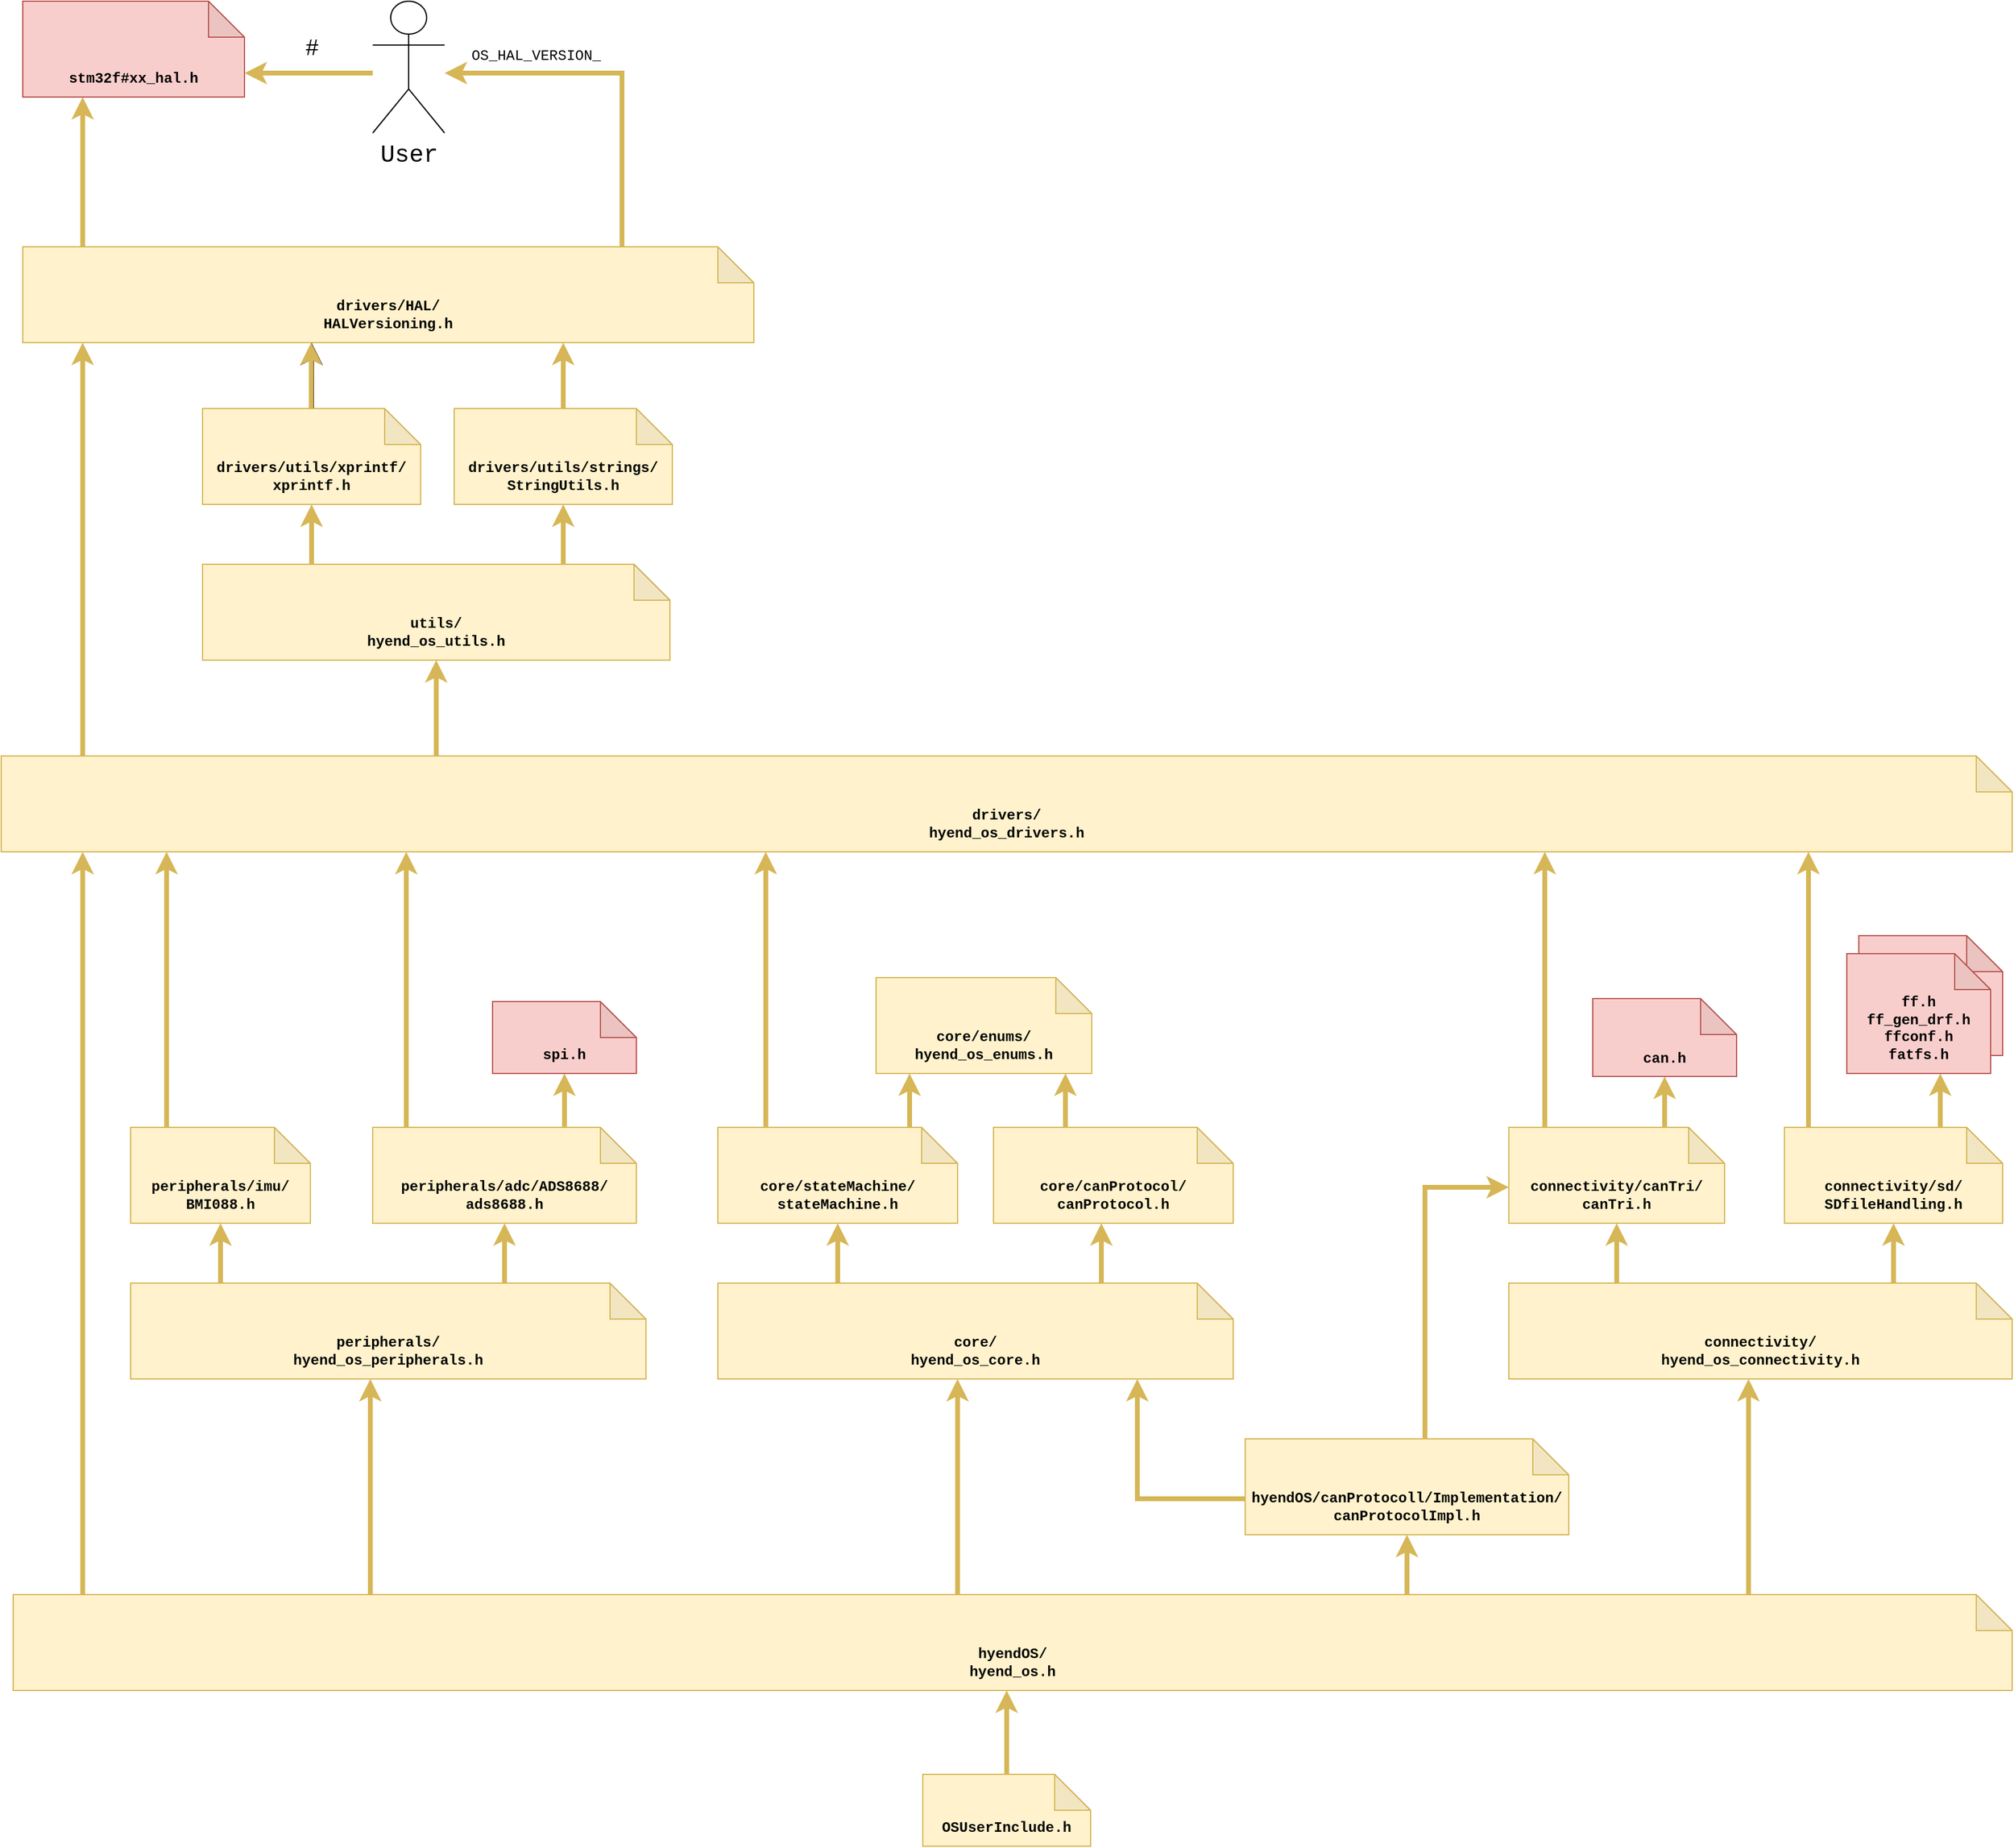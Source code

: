<mxfile version="15.4.0" type="device"><diagram id="ti6t_PAKVZ9FeWnIseZb" name="Seite-1"><mxGraphModel dx="4084.4" dy="4006.6" grid="1" gridSize="10" guides="1" tooltips="1" connect="1" arrows="1" fold="1" page="1" pageScale="1.1" pageWidth="1654" pageHeight="2336" math="0" shadow="0"><root><mxCell id="0"/><mxCell id="1" parent="0"/><mxCell id="79b5bl42K1SgAm8lING9-11" style="edgeStyle=orthogonalEdgeStyle;rounded=0;orthogonalLoop=1;jettySize=auto;html=1;fontFamily=Courier New;fontSize=12;strokeWidth=4;fillColor=#fff2cc;strokeColor=#d6b656;" parent="1" source="79b5bl42K1SgAm8lING9-2" target="SMfeo2dJa6zfowwVCfnT-14" edge="1"><mxGeometry relative="1" as="geometry"><Array as="points"><mxPoint x="-901" y="-980"/><mxPoint x="-901" y="-980"/></Array><mxPoint x="-901" y="-1000" as="targetPoint"/></mxGeometry></mxCell><mxCell id="79b5bl42K1SgAm8lING9-2" value="OSUserInclude.h" style="shape=note;whiteSpace=wrap;html=1;backgroundOutline=1;darkOpacity=0.05;fillColor=#fff2cc;strokeColor=#d6b656;verticalAlign=bottom;fontSize=12;fontFamily=Courier New;fontStyle=1;spacingBottom=6;" parent="1" vertex="1"><mxGeometry x="-971" y="-930" width="140" height="60" as="geometry"/></mxCell><mxCell id="SMfeo2dJa6zfowwVCfnT-10" style="edgeStyle=orthogonalEdgeStyle;rounded=0;orthogonalLoop=1;jettySize=auto;html=1;strokeWidth=4;fillColor=#fff2cc;strokeColor=#d6b656;" parent="1" source="79b5bl42K1SgAm8lING9-5" target="79b5bl42K1SgAm8lING9-16" edge="1"><mxGeometry relative="1" as="geometry"><Array as="points"><mxPoint x="-822" y="-1360"/><mxPoint x="-822" y="-1360"/></Array></mxGeometry></mxCell><mxCell id="SMfeo2dJa6zfowwVCfnT-11" style="edgeStyle=orthogonalEdgeStyle;rounded=0;orthogonalLoop=1;jettySize=auto;html=1;strokeWidth=4;fillColor=#fff2cc;strokeColor=#d6b656;" parent="1" source="79b5bl42K1SgAm8lING9-5" target="79b5bl42K1SgAm8lING9-15" edge="1"><mxGeometry relative="1" as="geometry"><Array as="points"><mxPoint x="-1042" y="-1370"/><mxPoint x="-1042" y="-1370"/></Array></mxGeometry></mxCell><mxCell id="79b5bl42K1SgAm8lING9-5" value="core/&lt;br&gt;hyend_os_core.h" style="shape=note;whiteSpace=wrap;html=1;backgroundOutline=1;darkOpacity=0.05;fillColor=#fff2cc;strokeColor=#d6b656;verticalAlign=bottom;fontSize=12;fontFamily=Courier New;fontStyle=1;spacingBottom=6;" parent="1" vertex="1"><mxGeometry x="-1142" y="-1340" width="430" height="80" as="geometry"/></mxCell><mxCell id="SMfeo2dJa6zfowwVCfnT-2" style="edgeStyle=orthogonalEdgeStyle;rounded=0;orthogonalLoop=1;jettySize=auto;html=1;strokeWidth=4;fillColor=#fff2cc;strokeColor=#d6b656;" parent="1" source="79b5bl42K1SgAm8lING9-13" target="79b5bl42K1SgAm8lING9-24" edge="1"><mxGeometry relative="1" as="geometry"><Array as="points"><mxPoint x="-1557" y="-1360"/><mxPoint x="-1557" y="-1360"/></Array></mxGeometry></mxCell><mxCell id="SMfeo2dJa6zfowwVCfnT-3" style="edgeStyle=orthogonalEdgeStyle;rounded=0;orthogonalLoop=1;jettySize=auto;html=1;strokeWidth=4;fillColor=#fff2cc;strokeColor=#d6b656;" parent="1" source="79b5bl42K1SgAm8lING9-13" target="79b5bl42K1SgAm8lING9-23" edge="1"><mxGeometry relative="1" as="geometry"><Array as="points"><mxPoint x="-1320" y="-1370"/><mxPoint x="-1320" y="-1370"/></Array></mxGeometry></mxCell><mxCell id="79b5bl42K1SgAm8lING9-13" value="peripherals/&lt;br&gt;hyend_os_peripherals.h" style="shape=note;whiteSpace=wrap;html=1;backgroundOutline=1;darkOpacity=0.05;fillColor=#fff2cc;strokeColor=#d6b656;verticalAlign=bottom;fontSize=12;fontFamily=Courier New;fontStyle=1;spacingBottom=6;" parent="1" vertex="1"><mxGeometry x="-1632" y="-1340" width="430" height="80" as="geometry"/></mxCell><mxCell id="SMfeo2dJa6zfowwVCfnT-7" style="edgeStyle=orthogonalEdgeStyle;rounded=0;orthogonalLoop=1;jettySize=auto;html=1;strokeWidth=4;fillColor=#fff2cc;strokeColor=#d6b656;" parent="1" source="79b5bl42K1SgAm8lING9-15" target="SMfeo2dJa6zfowwVCfnT-26" edge="1"><mxGeometry relative="1" as="geometry"><mxPoint x="-692" y="-1730" as="targetPoint"/><Array as="points"><mxPoint x="-1102" y="-1630"/><mxPoint x="-1102" y="-1630"/></Array></mxGeometry></mxCell><mxCell id="SMfeo2dJa6zfowwVCfnT-8" style="edgeStyle=orthogonalEdgeStyle;rounded=0;orthogonalLoop=1;jettySize=auto;html=1;strokeWidth=4;fillColor=#fff2cc;strokeColor=#d6b656;" parent="1" source="79b5bl42K1SgAm8lING9-15" target="79b5bl42K1SgAm8lING9-42" edge="1"><mxGeometry relative="1" as="geometry"><Array as="points"><mxPoint x="-982" y="-1490"/><mxPoint x="-982" y="-1490"/></Array></mxGeometry></mxCell><mxCell id="79b5bl42K1SgAm8lING9-15" value="core/stateMachine/&lt;br&gt;stateMachine.h" style="shape=note;whiteSpace=wrap;html=1;backgroundOutline=1;darkOpacity=0.05;fillColor=#fff2cc;strokeColor=#d6b656;verticalAlign=bottom;fontSize=12;fontFamily=Courier New;fontStyle=1;spacingBottom=6;" parent="1" vertex="1"><mxGeometry x="-1142" y="-1470" width="200" height="80" as="geometry"/></mxCell><mxCell id="SMfeo2dJa6zfowwVCfnT-1" style="edgeStyle=orthogonalEdgeStyle;rounded=0;orthogonalLoop=1;jettySize=auto;html=1;strokeWidth=4;fillColor=#fff2cc;strokeColor=#d6b656;" parent="1" source="79b5bl42K1SgAm8lING9-16" target="79b5bl42K1SgAm8lING9-42" edge="1"><mxGeometry relative="1" as="geometry"><Array as="points"><mxPoint x="-852" y="-1480"/><mxPoint x="-852" y="-1480"/></Array></mxGeometry></mxCell><mxCell id="79b5bl42K1SgAm8lING9-16" value="core/canProtocol/&lt;br&gt;canProtocol.h" style="shape=note;whiteSpace=wrap;html=1;backgroundOutline=1;darkOpacity=0.05;fillColor=#fff2cc;strokeColor=#d6b656;verticalAlign=bottom;fontSize=12;fontFamily=Courier New;fontStyle=1;spacingBottom=6;" parent="1" vertex="1"><mxGeometry x="-912" y="-1470" width="200" height="80" as="geometry"/></mxCell><mxCell id="79b5bl42K1SgAm8lING9-72" style="edgeStyle=orthogonalEdgeStyle;rounded=0;orthogonalLoop=1;jettySize=auto;html=1;fontFamily=Courier New;fontSize=12;strokeWidth=4;fillColor=#fff2cc;strokeColor=#d6b656;" parent="1" source="79b5bl42K1SgAm8lING9-17" target="79b5bl42K1SgAm8lING9-29" edge="1"><mxGeometry relative="1" as="geometry"><Array as="points"><mxPoint x="-552" y="-1420"/></Array></mxGeometry></mxCell><mxCell id="SMfeo2dJa6zfowwVCfnT-9" style="edgeStyle=orthogonalEdgeStyle;rounded=0;orthogonalLoop=1;jettySize=auto;html=1;strokeWidth=4;fillColor=#fff2cc;strokeColor=#d6b656;" parent="1" source="79b5bl42K1SgAm8lING9-17" target="79b5bl42K1SgAm8lING9-5" edge="1"><mxGeometry relative="1" as="geometry"><Array as="points"><mxPoint x="-792" y="-1160"/></Array></mxGeometry></mxCell><mxCell id="79b5bl42K1SgAm8lING9-17" value="hyendOS/canProtocoll/Implementation/&lt;br&gt;canProtocolImpl.h" style="shape=note;whiteSpace=wrap;html=1;backgroundOutline=1;darkOpacity=0.05;fillColor=#fff2cc;strokeColor=#d6b656;verticalAlign=bottom;fontSize=12;fontFamily=Courier New;fontStyle=1;spacingBottom=6;" parent="1" vertex="1"><mxGeometry x="-702" y="-1210" width="270" height="80" as="geometry"/></mxCell><mxCell id="SMfeo2dJa6zfowwVCfnT-5" style="edgeStyle=orthogonalEdgeStyle;rounded=0;orthogonalLoop=1;jettySize=auto;html=1;strokeWidth=4;fillColor=#fff2cc;strokeColor=#d6b656;" parent="1" source="79b5bl42K1SgAm8lING9-21" target="79b5bl42K1SgAm8lING9-31" edge="1"><mxGeometry relative="1" as="geometry"><Array as="points"><mxPoint x="-161.0" y="-1350"/><mxPoint x="-161.0" y="-1350"/></Array></mxGeometry></mxCell><mxCell id="SMfeo2dJa6zfowwVCfnT-6" style="edgeStyle=orthogonalEdgeStyle;rounded=0;orthogonalLoop=1;jettySize=auto;html=1;strokeWidth=4;fillColor=#fff2cc;strokeColor=#d6b656;" parent="1" source="79b5bl42K1SgAm8lING9-21" target="79b5bl42K1SgAm8lING9-29" edge="1"><mxGeometry relative="1" as="geometry"><Array as="points"><mxPoint x="-392.0" y="-1350"/><mxPoint x="-392.0" y="-1350"/></Array></mxGeometry></mxCell><mxCell id="79b5bl42K1SgAm8lING9-21" value="connectivity/&lt;br&gt;hyend_os_connectivity.h" style="shape=note;whiteSpace=wrap;html=1;backgroundOutline=1;darkOpacity=0.05;fillColor=#fff2cc;strokeColor=#d6b656;verticalAlign=bottom;fontSize=12;fontFamily=Courier New;fontStyle=1;spacingBottom=6;" parent="1" vertex="1"><mxGeometry x="-482.0" y="-1340" width="420" height="80" as="geometry"/></mxCell><mxCell id="79b5bl42K1SgAm8lING9-60" style="edgeStyle=orthogonalEdgeStyle;rounded=0;orthogonalLoop=1;jettySize=auto;html=1;fontFamily=Courier New;fontSize=12;strokeWidth=4;fillColor=#fff2cc;strokeColor=#d6b656;" parent="1" source="79b5bl42K1SgAm8lING9-23" target="79b5bl42K1SgAm8lING9-59" edge="1"><mxGeometry relative="1" as="geometry"><Array as="points"><mxPoint x="-1270" y="-1497.5"/><mxPoint x="-1270" y="-1497.5"/></Array></mxGeometry></mxCell><mxCell id="79b5bl42K1SgAm8lING9-81" style="edgeStyle=orthogonalEdgeStyle;rounded=0;orthogonalLoop=1;jettySize=auto;html=1;fontFamily=Courier New;fontSize=12;strokeWidth=4;fillColor=#fff2cc;strokeColor=#d6b656;" parent="1" source="79b5bl42K1SgAm8lING9-23" target="SMfeo2dJa6zfowwVCfnT-26" edge="1"><mxGeometry relative="1" as="geometry"><Array as="points"><mxPoint x="-1402" y="-1590"/><mxPoint x="-1402" y="-1590"/></Array><mxPoint x="-1372.0" y="-1700" as="targetPoint"/></mxGeometry></mxCell><mxCell id="79b5bl42K1SgAm8lING9-23" value="peripherals/adc/ADS8688/&lt;br&gt;ads8688.h" style="shape=note;whiteSpace=wrap;html=1;backgroundOutline=1;darkOpacity=0.05;fillColor=#fff2cc;strokeColor=#d6b656;verticalAlign=bottom;fontSize=12;fontFamily=Courier New;fontStyle=1;spacingBottom=6;" parent="1" vertex="1"><mxGeometry x="-1430" y="-1470" width="220" height="80" as="geometry"/></mxCell><mxCell id="79b5bl42K1SgAm8lING9-80" style="edgeStyle=orthogonalEdgeStyle;rounded=0;orthogonalLoop=1;jettySize=auto;html=1;fontFamily=Courier New;fontSize=12;strokeWidth=4;fillColor=#fff2cc;strokeColor=#d6b656;" parent="1" source="79b5bl42K1SgAm8lING9-24" edge="1"><mxGeometry relative="1" as="geometry"><Array as="points"><mxPoint x="-1602" y="-1570"/><mxPoint x="-1602" y="-1570"/></Array><mxPoint x="-1602.0" y="-1700" as="targetPoint"/></mxGeometry></mxCell><mxCell id="79b5bl42K1SgAm8lING9-24" value="peripherals/imu/&lt;br&gt;BMI088.h" style="shape=note;whiteSpace=wrap;html=1;backgroundOutline=1;darkOpacity=0.05;fillColor=#fff2cc;strokeColor=#d6b656;verticalAlign=bottom;fontSize=12;fontFamily=Courier New;fontStyle=1;spacingBottom=6;" parent="1" vertex="1"><mxGeometry x="-1632" y="-1470" width="150" height="80" as="geometry"/></mxCell><mxCell id="79b5bl42K1SgAm8lING9-38" style="edgeStyle=orthogonalEdgeStyle;rounded=0;orthogonalLoop=1;jettySize=auto;html=1;fontFamily=Courier New;fontSize=12;strokeWidth=4;fillColor=#fff2cc;strokeColor=#d6b656;" parent="1" source="79b5bl42K1SgAm8lING9-27" target="79b5bl42K1SgAm8lING9-36" edge="1"><mxGeometry relative="1" as="geometry"><Array as="points"><mxPoint x="-1222" y="-2350"/></Array></mxGeometry></mxCell><mxCell id="79b5bl42K1SgAm8lING9-39" value="OS_HAL_VERSION_" style="edgeLabel;html=1;align=center;verticalAlign=middle;resizable=0;points=[];fontSize=12;fontFamily=Courier New;" parent="79b5bl42K1SgAm8lING9-38" vertex="1" connectable="0"><mxGeometry x="0.896" relative="1" as="geometry"><mxPoint x="61" y="-14" as="offset"/></mxGeometry></mxCell><mxCell id="79b5bl42K1SgAm8lING9-40" style="edgeStyle=orthogonalEdgeStyle;rounded=0;orthogonalLoop=1;jettySize=auto;html=1;fontFamily=Courier New;fontSize=12;strokeWidth=4;fillColor=#fff2cc;strokeColor=#d6b656;" parent="1" source="79b5bl42K1SgAm8lING9-27" target="79b5bl42K1SgAm8lING9-35" edge="1"><mxGeometry relative="1" as="geometry"><Array as="points"><mxPoint x="-1672" y="-2230"/><mxPoint x="-1672" y="-2230"/></Array></mxGeometry></mxCell><mxCell id="79b5bl42K1SgAm8lING9-27" value="drivers/HAL/&lt;br&gt;HALVersioning.h" style="shape=note;whiteSpace=wrap;html=1;backgroundOutline=1;darkOpacity=0.05;fillColor=#fff2cc;strokeColor=#d6b656;verticalAlign=bottom;fontSize=12;fontFamily=Courier New;fontStyle=1;spacingBottom=6;" parent="1" vertex="1"><mxGeometry x="-1722" y="-2205" width="610" height="80" as="geometry"/></mxCell><mxCell id="79b5bl42K1SgAm8lING9-53" style="edgeStyle=orthogonalEdgeStyle;rounded=0;orthogonalLoop=1;jettySize=auto;html=1;fontFamily=Courier New;fontSize=12;strokeWidth=4;fillColor=#fff2cc;strokeColor=#d6b656;" parent="1" source="79b5bl42K1SgAm8lING9-29" edge="1"><mxGeometry relative="1" as="geometry"><Array as="points"><mxPoint x="-452.0" y="-1570"/><mxPoint x="-452.0" y="-1570"/></Array><mxPoint x="-452.0" y="-1700" as="targetPoint"/></mxGeometry></mxCell><mxCell id="79b5bl42K1SgAm8lING9-64" style="edgeStyle=orthogonalEdgeStyle;rounded=0;orthogonalLoop=1;jettySize=auto;html=1;fontFamily=Courier New;fontSize=12;strokeWidth=4;fillColor=#fff2cc;strokeColor=#d6b656;" parent="1" source="79b5bl42K1SgAm8lING9-29" target="79b5bl42K1SgAm8lING9-63" edge="1"><mxGeometry relative="1" as="geometry"><Array as="points"><mxPoint x="-352.0" y="-1490"/><mxPoint x="-352.0" y="-1490"/></Array></mxGeometry></mxCell><mxCell id="79b5bl42K1SgAm8lING9-29" value="connectivity/canTri/&lt;br&gt;canTri.h" style="shape=note;whiteSpace=wrap;html=1;backgroundOutline=1;darkOpacity=0.05;fillColor=#fff2cc;strokeColor=#d6b656;verticalAlign=bottom;fontSize=12;fontFamily=Courier New;fontStyle=1;spacingBottom=6;" parent="1" vertex="1"><mxGeometry x="-482.0" y="-1470" width="180" height="80" as="geometry"/></mxCell><mxCell id="79b5bl42K1SgAm8lING9-54" style="edgeStyle=orthogonalEdgeStyle;rounded=0;orthogonalLoop=1;jettySize=auto;html=1;fontFamily=Courier New;fontSize=12;strokeWidth=4;fillColor=#fff2cc;strokeColor=#d6b656;" parent="1" source="79b5bl42K1SgAm8lING9-31" target="79b5bl42K1SgAm8lING9-62" edge="1"><mxGeometry relative="1" as="geometry"><mxPoint x="178.059" y="-1710" as="targetPoint"/><Array as="points"><mxPoint x="-122.0" y="-1490"/><mxPoint x="-122.0" y="-1490"/></Array></mxGeometry></mxCell><mxCell id="79b5bl42K1SgAm8lING9-57" style="edgeStyle=orthogonalEdgeStyle;rounded=0;orthogonalLoop=1;jettySize=auto;html=1;fontFamily=Courier New;fontSize=12;strokeWidth=4;fillColor=#fff2cc;strokeColor=#d6b656;" parent="1" source="79b5bl42K1SgAm8lING9-31" edge="1"><mxGeometry relative="1" as="geometry"><Array as="points"><mxPoint x="-232.0" y="-1580"/><mxPoint x="-232.0" y="-1580"/></Array><mxPoint x="-232.0" y="-1700" as="targetPoint"/></mxGeometry></mxCell><mxCell id="79b5bl42K1SgAm8lING9-31" value="connectivity/sd/&lt;br&gt;SDfileHandling.h" style="shape=note;whiteSpace=wrap;html=1;backgroundOutline=1;darkOpacity=0.05;fillColor=#fff2cc;strokeColor=#d6b656;verticalAlign=bottom;fontSize=12;fontFamily=Courier New;fontStyle=1;spacingBottom=6;" parent="1" vertex="1"><mxGeometry x="-252.0" y="-1470" width="182" height="80" as="geometry"/></mxCell><mxCell id="79b5bl42K1SgAm8lING9-35" value="stm32f#xx_hal.h" style="shape=note;whiteSpace=wrap;html=1;backgroundOutline=1;darkOpacity=0.05;fillColor=#f8cecc;strokeColor=#b85450;verticalAlign=bottom;fontSize=12;fontFamily=Courier New;fontStyle=1;spacingBottom=6;" parent="1" vertex="1"><mxGeometry x="-1722" y="-2410" width="185" height="80" as="geometry"/></mxCell><mxCell id="79b5bl42K1SgAm8lING9-41" style="edgeStyle=orthogonalEdgeStyle;rounded=0;orthogonalLoop=1;jettySize=auto;html=1;fontFamily=Courier New;fontSize=12;strokeWidth=4;fillColor=#fff2cc;strokeColor=#d6b656;" parent="1" source="79b5bl42K1SgAm8lING9-36" target="79b5bl42K1SgAm8lING9-35" edge="1"><mxGeometry relative="1" as="geometry"><Array as="points"><mxPoint x="-1492" y="-2350"/><mxPoint x="-1492" y="-2350"/></Array></mxGeometry></mxCell><mxCell id="SMfeo2dJa6zfowwVCfnT-48" value="#" style="edgeLabel;html=1;align=center;verticalAlign=middle;resizable=0;points=[];fontFamily=Courier New;fontSize=19;" parent="79b5bl42K1SgAm8lING9-41" vertex="1" connectable="0"><mxGeometry x="-0.234" y="1" relative="1" as="geometry"><mxPoint x="-10" y="-21" as="offset"/></mxGeometry></mxCell><mxCell id="79b5bl42K1SgAm8lING9-36" value="&lt;font style=&quot;font-size: 20px&quot;&gt;User&lt;/font&gt;" style="shape=umlActor;verticalLabelPosition=bottom;verticalAlign=top;html=1;outlineConnect=0;fontFamily=Courier New;fontSize=12;" parent="1" vertex="1"><mxGeometry x="-1430" y="-2410" width="60" height="110" as="geometry"/></mxCell><mxCell id="79b5bl42K1SgAm8lING9-42" value="core/enums/&lt;br&gt;hyend_os_enums.h" style="shape=note;whiteSpace=wrap;html=1;backgroundOutline=1;darkOpacity=0.05;fillColor=#fff2cc;strokeColor=#d6b656;verticalAlign=bottom;fontSize=12;fontFamily=Courier New;fontStyle=1;spacingBottom=6;" parent="1" vertex="1"><mxGeometry x="-1010" y="-1595" width="180" height="80" as="geometry"/></mxCell><mxCell id="79b5bl42K1SgAm8lING9-59" value="spi.h" style="shape=note;whiteSpace=wrap;html=1;backgroundOutline=1;darkOpacity=0.05;fillColor=#f8cecc;strokeColor=#b85450;verticalAlign=bottom;fontSize=12;fontFamily=Courier New;fontStyle=1;spacingBottom=6;" parent="1" vertex="1"><mxGeometry x="-1330" y="-1575" width="120" height="60" as="geometry"/></mxCell><mxCell id="79b5bl42K1SgAm8lING9-63" value="can.h" style="shape=note;whiteSpace=wrap;html=1;backgroundOutline=1;darkOpacity=0.05;fillColor=#f8cecc;strokeColor=#b85450;verticalAlign=bottom;fontSize=12;fontFamily=Courier New;fontStyle=1;spacingBottom=6;" parent="1" vertex="1"><mxGeometry x="-412.0" y="-1577.5" width="120" height="65" as="geometry"/></mxCell><mxCell id="79b5bl42K1SgAm8lING9-88" value="" style="group" parent="1" vertex="1" connectable="0"><mxGeometry x="-200.0" y="-1630" width="130" height="115" as="geometry"/></mxCell><mxCell id="79b5bl42K1SgAm8lING9-87" value="ff.h&lt;br&gt;ff_gen_drf.h&lt;br&gt;ffconf.h&lt;br&gt;fatfs.h" style="shape=note;whiteSpace=wrap;html=1;backgroundOutline=1;darkOpacity=0.05;fillColor=#f8cecc;strokeColor=#b85450;verticalAlign=bottom;fontSize=12;fontFamily=Courier New;fontStyle=1;spacingBottom=6;" parent="79b5bl42K1SgAm8lING9-88" vertex="1"><mxGeometry x="10" width="120" height="100" as="geometry"/></mxCell><mxCell id="79b5bl42K1SgAm8lING9-62" value="ff.h&lt;br&gt;ff_gen_drf.h&lt;br&gt;ffconf.h&lt;br&gt;fatfs.h" style="shape=note;whiteSpace=wrap;html=1;backgroundOutline=1;darkOpacity=0.05;fillColor=#f8cecc;strokeColor=#b85450;verticalAlign=bottom;fontSize=12;fontFamily=Courier New;fontStyle=1;spacingBottom=6;" parent="79b5bl42K1SgAm8lING9-88" vertex="1"><mxGeometry y="15" width="120" height="100" as="geometry"/></mxCell><mxCell id="SMfeo2dJa6zfowwVCfnT-13" style="edgeStyle=orthogonalEdgeStyle;rounded=0;orthogonalLoop=1;jettySize=auto;html=1;exitX=0.5;exitY=1;exitDx=0;exitDy=0;exitPerimeter=0;strokeWidth=4;" parent="1" source="79b5bl42K1SgAm8lING9-17" target="79b5bl42K1SgAm8lING9-17" edge="1"><mxGeometry relative="1" as="geometry"/></mxCell><mxCell id="SMfeo2dJa6zfowwVCfnT-17" style="edgeStyle=orthogonalEdgeStyle;rounded=0;orthogonalLoop=1;jettySize=auto;html=1;strokeWidth=4;fillColor=#fff2cc;strokeColor=#d6b656;" parent="1" source="SMfeo2dJa6zfowwVCfnT-14" target="79b5bl42K1SgAm8lING9-17" edge="1"><mxGeometry relative="1" as="geometry"><Array as="points"><mxPoint x="-567" y="-1100"/><mxPoint x="-567" y="-1100"/></Array></mxGeometry></mxCell><mxCell id="SMfeo2dJa6zfowwVCfnT-19" style="edgeStyle=orthogonalEdgeStyle;rounded=0;orthogonalLoop=1;jettySize=auto;html=1;strokeWidth=4;fillColor=#fff2cc;strokeColor=#d6b656;" parent="1" source="SMfeo2dJa6zfowwVCfnT-14" target="79b5bl42K1SgAm8lING9-5" edge="1"><mxGeometry relative="1" as="geometry"><Array as="points"><mxPoint x="-942" y="-1170"/><mxPoint x="-942" y="-1170"/></Array></mxGeometry></mxCell><mxCell id="SMfeo2dJa6zfowwVCfnT-20" style="edgeStyle=orthogonalEdgeStyle;rounded=0;orthogonalLoop=1;jettySize=auto;html=1;strokeWidth=4;fillColor=#fff2cc;strokeColor=#d6b656;" parent="1" source="SMfeo2dJa6zfowwVCfnT-14" target="79b5bl42K1SgAm8lING9-13" edge="1"><mxGeometry relative="1" as="geometry"><Array as="points"><mxPoint x="-1432" y="-1180"/><mxPoint x="-1432" y="-1180"/></Array></mxGeometry></mxCell><mxCell id="SMfeo2dJa6zfowwVCfnT-21" style="edgeStyle=orthogonalEdgeStyle;rounded=0;orthogonalLoop=1;jettySize=auto;html=1;strokeWidth=4;fillColor=#fff2cc;strokeColor=#d6b656;" parent="1" source="SMfeo2dJa6zfowwVCfnT-14" target="79b5bl42K1SgAm8lING9-21" edge="1"><mxGeometry relative="1" as="geometry"><mxPoint x="-362.0" y="-1080" as="sourcePoint"/><Array as="points"><mxPoint x="-282.0" y="-1140"/><mxPoint x="-282.0" y="-1140"/></Array></mxGeometry></mxCell><mxCell id="SMfeo2dJa6zfowwVCfnT-40" style="edgeStyle=orthogonalEdgeStyle;rounded=0;orthogonalLoop=1;jettySize=auto;html=1;strokeWidth=4;fillColor=#fff2cc;strokeColor=#d6b656;" parent="1" source="SMfeo2dJa6zfowwVCfnT-14" target="SMfeo2dJa6zfowwVCfnT-26" edge="1"><mxGeometry relative="1" as="geometry"><Array as="points"><mxPoint x="-1672" y="-1210"/><mxPoint x="-1672" y="-1210"/></Array></mxGeometry></mxCell><mxCell id="SMfeo2dJa6zfowwVCfnT-14" value="hyendOS/&lt;br&gt;hyend_os.h" style="shape=note;whiteSpace=wrap;html=1;backgroundOutline=1;darkOpacity=0.05;fillColor=#fff2cc;strokeColor=#d6b656;verticalAlign=bottom;fontSize=12;fontFamily=Courier New;fontStyle=1;spacingBottom=6;" parent="1" vertex="1"><mxGeometry x="-1730" y="-1080" width="1668" height="80" as="geometry"/></mxCell><mxCell id="SMfeo2dJa6zfowwVCfnT-42" style="edgeStyle=orthogonalEdgeStyle;rounded=0;orthogonalLoop=1;jettySize=auto;html=1;strokeWidth=4;" parent="1" source="SMfeo2dJa6zfowwVCfnT-22" edge="1"><mxGeometry relative="1" as="geometry"><mxPoint x="-1481" y="-2125" as="targetPoint"/><Array as="points"><mxPoint x="-1481" y="-2100"/><mxPoint x="-1481" y="-2100"/></Array></mxGeometry></mxCell><mxCell id="SMfeo2dJa6zfowwVCfnT-22" value="drivers/utils/xprintf/&lt;br&gt;xprintf.h" style="shape=note;whiteSpace=wrap;html=1;backgroundOutline=1;darkOpacity=0.05;fillColor=#fff2cc;strokeColor=#d6b656;verticalAlign=bottom;fontSize=12;fontFamily=Courier New;fontStyle=1;spacingBottom=6;" parent="1" vertex="1"><mxGeometry x="-1572" y="-2070" width="182" height="80" as="geometry"/></mxCell><mxCell id="SMfeo2dJa6zfowwVCfnT-34" style="edgeStyle=orthogonalEdgeStyle;rounded=0;orthogonalLoop=1;jettySize=auto;html=1;strokeWidth=4;fillColor=#fff2cc;strokeColor=#d6b656;" parent="1" source="SMfeo2dJa6zfowwVCfnT-26" target="79b5bl42K1SgAm8lING9-27" edge="1"><mxGeometry relative="1" as="geometry"><Array as="points"><mxPoint x="-1672" y="-1940"/><mxPoint x="-1672" y="-1940"/></Array></mxGeometry></mxCell><mxCell id="SMfeo2dJa6zfowwVCfnT-41" style="edgeStyle=orthogonalEdgeStyle;rounded=0;orthogonalLoop=1;jettySize=auto;html=1;strokeWidth=4;fillColor=#fff2cc;strokeColor=#d6b656;" parent="1" target="SMfeo2dJa6zfowwVCfnT-37" edge="1"><mxGeometry relative="1" as="geometry"><mxPoint x="-1377.0" y="-1780" as="sourcePoint"/><Array as="points"><mxPoint x="-1377" y="-1810"/><mxPoint x="-1377" y="-1810"/></Array></mxGeometry></mxCell><mxCell id="SMfeo2dJa6zfowwVCfnT-26" value="drivers/&lt;br&gt;hyend_os_drivers.h" style="shape=note;whiteSpace=wrap;html=1;backgroundOutline=1;darkOpacity=0.05;fillColor=#fff2cc;strokeColor=#d6b656;verticalAlign=bottom;fontSize=12;fontFamily=Courier New;fontStyle=1;spacingBottom=6;" parent="1" vertex="1"><mxGeometry x="-1740" y="-1780" width="1678" height="80" as="geometry"/></mxCell><mxCell id="SMfeo2dJa6zfowwVCfnT-43" style="edgeStyle=orthogonalEdgeStyle;rounded=0;orthogonalLoop=1;jettySize=auto;html=1;strokeWidth=4;fillColor=#fff2cc;strokeColor=#d6b656;" parent="1" source="SMfeo2dJa6zfowwVCfnT-23" edge="1"><mxGeometry relative="1" as="geometry"><mxPoint x="-1271" y="-2125" as="targetPoint"/><Array as="points"><mxPoint x="-1271" y="-2100"/><mxPoint x="-1271" y="-2100"/></Array></mxGeometry></mxCell><mxCell id="SMfeo2dJa6zfowwVCfnT-23" value="drivers/utils/strings/&lt;br&gt;StringUtils.h" style="shape=note;whiteSpace=wrap;html=1;backgroundOutline=1;darkOpacity=0.05;fillColor=#fff2cc;strokeColor=#d6b656;verticalAlign=bottom;fontSize=12;fontFamily=Courier New;fontStyle=1;spacingBottom=6;" parent="1" vertex="1"><mxGeometry x="-1362" y="-2070" width="182" height="80" as="geometry"/></mxCell><mxCell id="SMfeo2dJa6zfowwVCfnT-38" style="edgeStyle=orthogonalEdgeStyle;rounded=0;orthogonalLoop=1;jettySize=auto;html=1;strokeWidth=4;fillColor=#fff2cc;strokeColor=#d6b656;" parent="1" source="SMfeo2dJa6zfowwVCfnT-37" target="SMfeo2dJa6zfowwVCfnT-22" edge="1"><mxGeometry relative="1" as="geometry"><Array as="points"><mxPoint x="-1481" y="-1960"/><mxPoint x="-1481" y="-1960"/></Array></mxGeometry></mxCell><mxCell id="SMfeo2dJa6zfowwVCfnT-39" style="edgeStyle=orthogonalEdgeStyle;rounded=0;orthogonalLoop=1;jettySize=auto;html=1;strokeWidth=4;fillColor=#fff2cc;strokeColor=#d6b656;" parent="1" source="SMfeo2dJa6zfowwVCfnT-37" target="SMfeo2dJa6zfowwVCfnT-23" edge="1"><mxGeometry relative="1" as="geometry"><Array as="points"><mxPoint x="-1271" y="-1950"/><mxPoint x="-1271" y="-1950"/></Array></mxGeometry></mxCell><mxCell id="SMfeo2dJa6zfowwVCfnT-37" value="utils/&lt;br&gt;hyend_os_utils.h" style="shape=note;whiteSpace=wrap;html=1;backgroundOutline=1;darkOpacity=0.05;fillColor=#dae8fc;strokeColor=#6c8ebf;verticalAlign=bottom;fontSize=12;fontFamily=Courier New;fontStyle=1;spacingBottom=6;" parent="1" vertex="1"><mxGeometry x="-1572" y="-1940" width="390" height="80" as="geometry"/></mxCell><mxCell id="SMfeo2dJa6zfowwVCfnT-44" style="edgeStyle=orthogonalEdgeStyle;rounded=0;orthogonalLoop=1;jettySize=auto;html=1;strokeWidth=4;fillColor=#fff2cc;strokeColor=#d6b656;" parent="1" edge="1"><mxGeometry relative="1" as="geometry"><mxPoint x="-1481.34" y="-2070" as="sourcePoint"/><mxPoint x="-1481.34" y="-2125" as="targetPoint"/><Array as="points"><mxPoint x="-1481.34" y="-2100"/><mxPoint x="-1481.34" y="-2100"/></Array></mxGeometry></mxCell><mxCell id="SMfeo2dJa6zfowwVCfnT-47" value="utils/&lt;br&gt;hyend_os_utils.h" style="shape=note;whiteSpace=wrap;html=1;backgroundOutline=1;darkOpacity=0.05;fillColor=#fff2cc;strokeColor=#d6b656;verticalAlign=bottom;fontSize=12;fontFamily=Courier New;fontStyle=1;spacingBottom=6;" parent="1" vertex="1"><mxGeometry x="-1572" y="-1940" width="390" height="80" as="geometry"/></mxCell></root></mxGraphModel></diagram></mxfile>